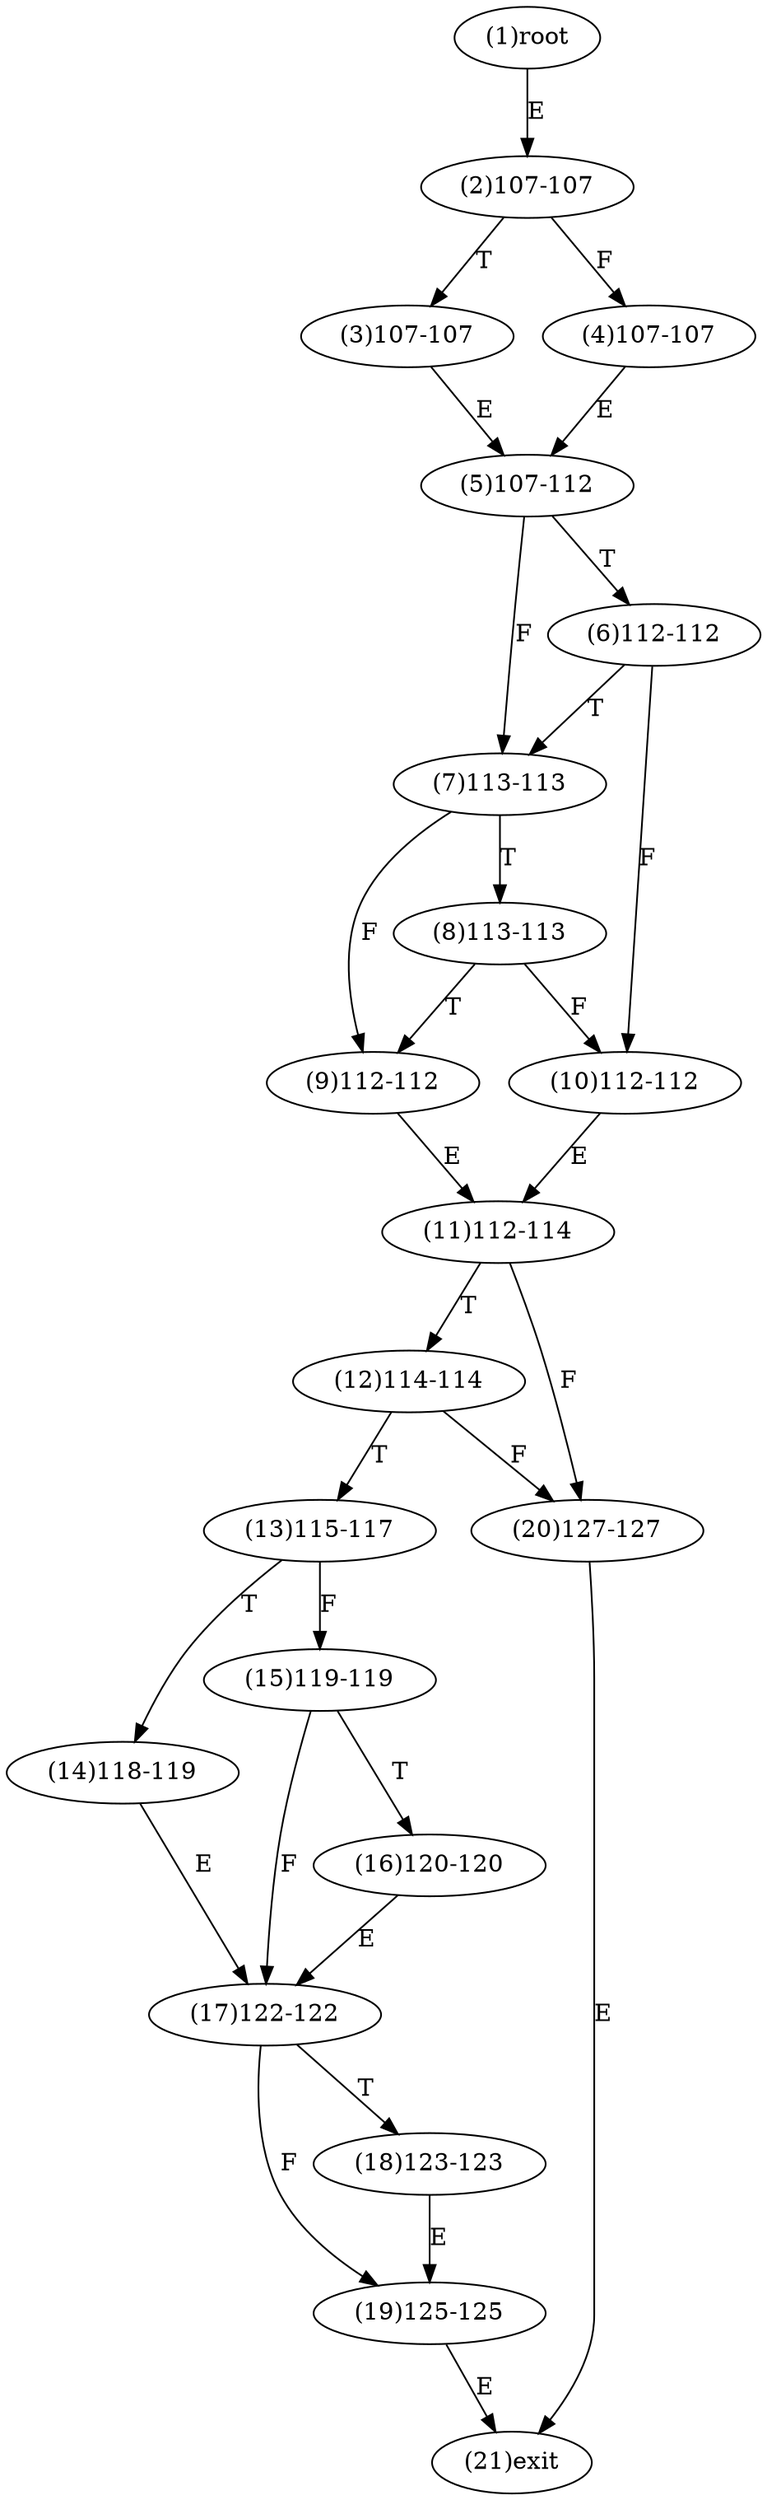 digraph "" { 
1[ label="(1)root"];
2[ label="(2)107-107"];
3[ label="(3)107-107"];
4[ label="(4)107-107"];
5[ label="(5)107-112"];
6[ label="(6)112-112"];
7[ label="(7)113-113"];
8[ label="(8)113-113"];
9[ label="(9)112-112"];
10[ label="(10)112-112"];
11[ label="(11)112-114"];
12[ label="(12)114-114"];
13[ label="(13)115-117"];
14[ label="(14)118-119"];
15[ label="(15)119-119"];
17[ label="(17)122-122"];
16[ label="(16)120-120"];
19[ label="(19)125-125"];
18[ label="(18)123-123"];
21[ label="(21)exit"];
20[ label="(20)127-127"];
1->2[ label="E"];
2->4[ label="F"];
2->3[ label="T"];
3->5[ label="E"];
4->5[ label="E"];
5->7[ label="F"];
5->6[ label="T"];
6->10[ label="F"];
6->7[ label="T"];
7->9[ label="F"];
7->8[ label="T"];
8->10[ label="F"];
8->9[ label="T"];
9->11[ label="E"];
10->11[ label="E"];
11->20[ label="F"];
11->12[ label="T"];
12->20[ label="F"];
12->13[ label="T"];
13->15[ label="F"];
13->14[ label="T"];
14->17[ label="E"];
15->17[ label="F"];
15->16[ label="T"];
16->17[ label="E"];
17->19[ label="F"];
17->18[ label="T"];
18->19[ label="E"];
19->21[ label="E"];
20->21[ label="E"];
}